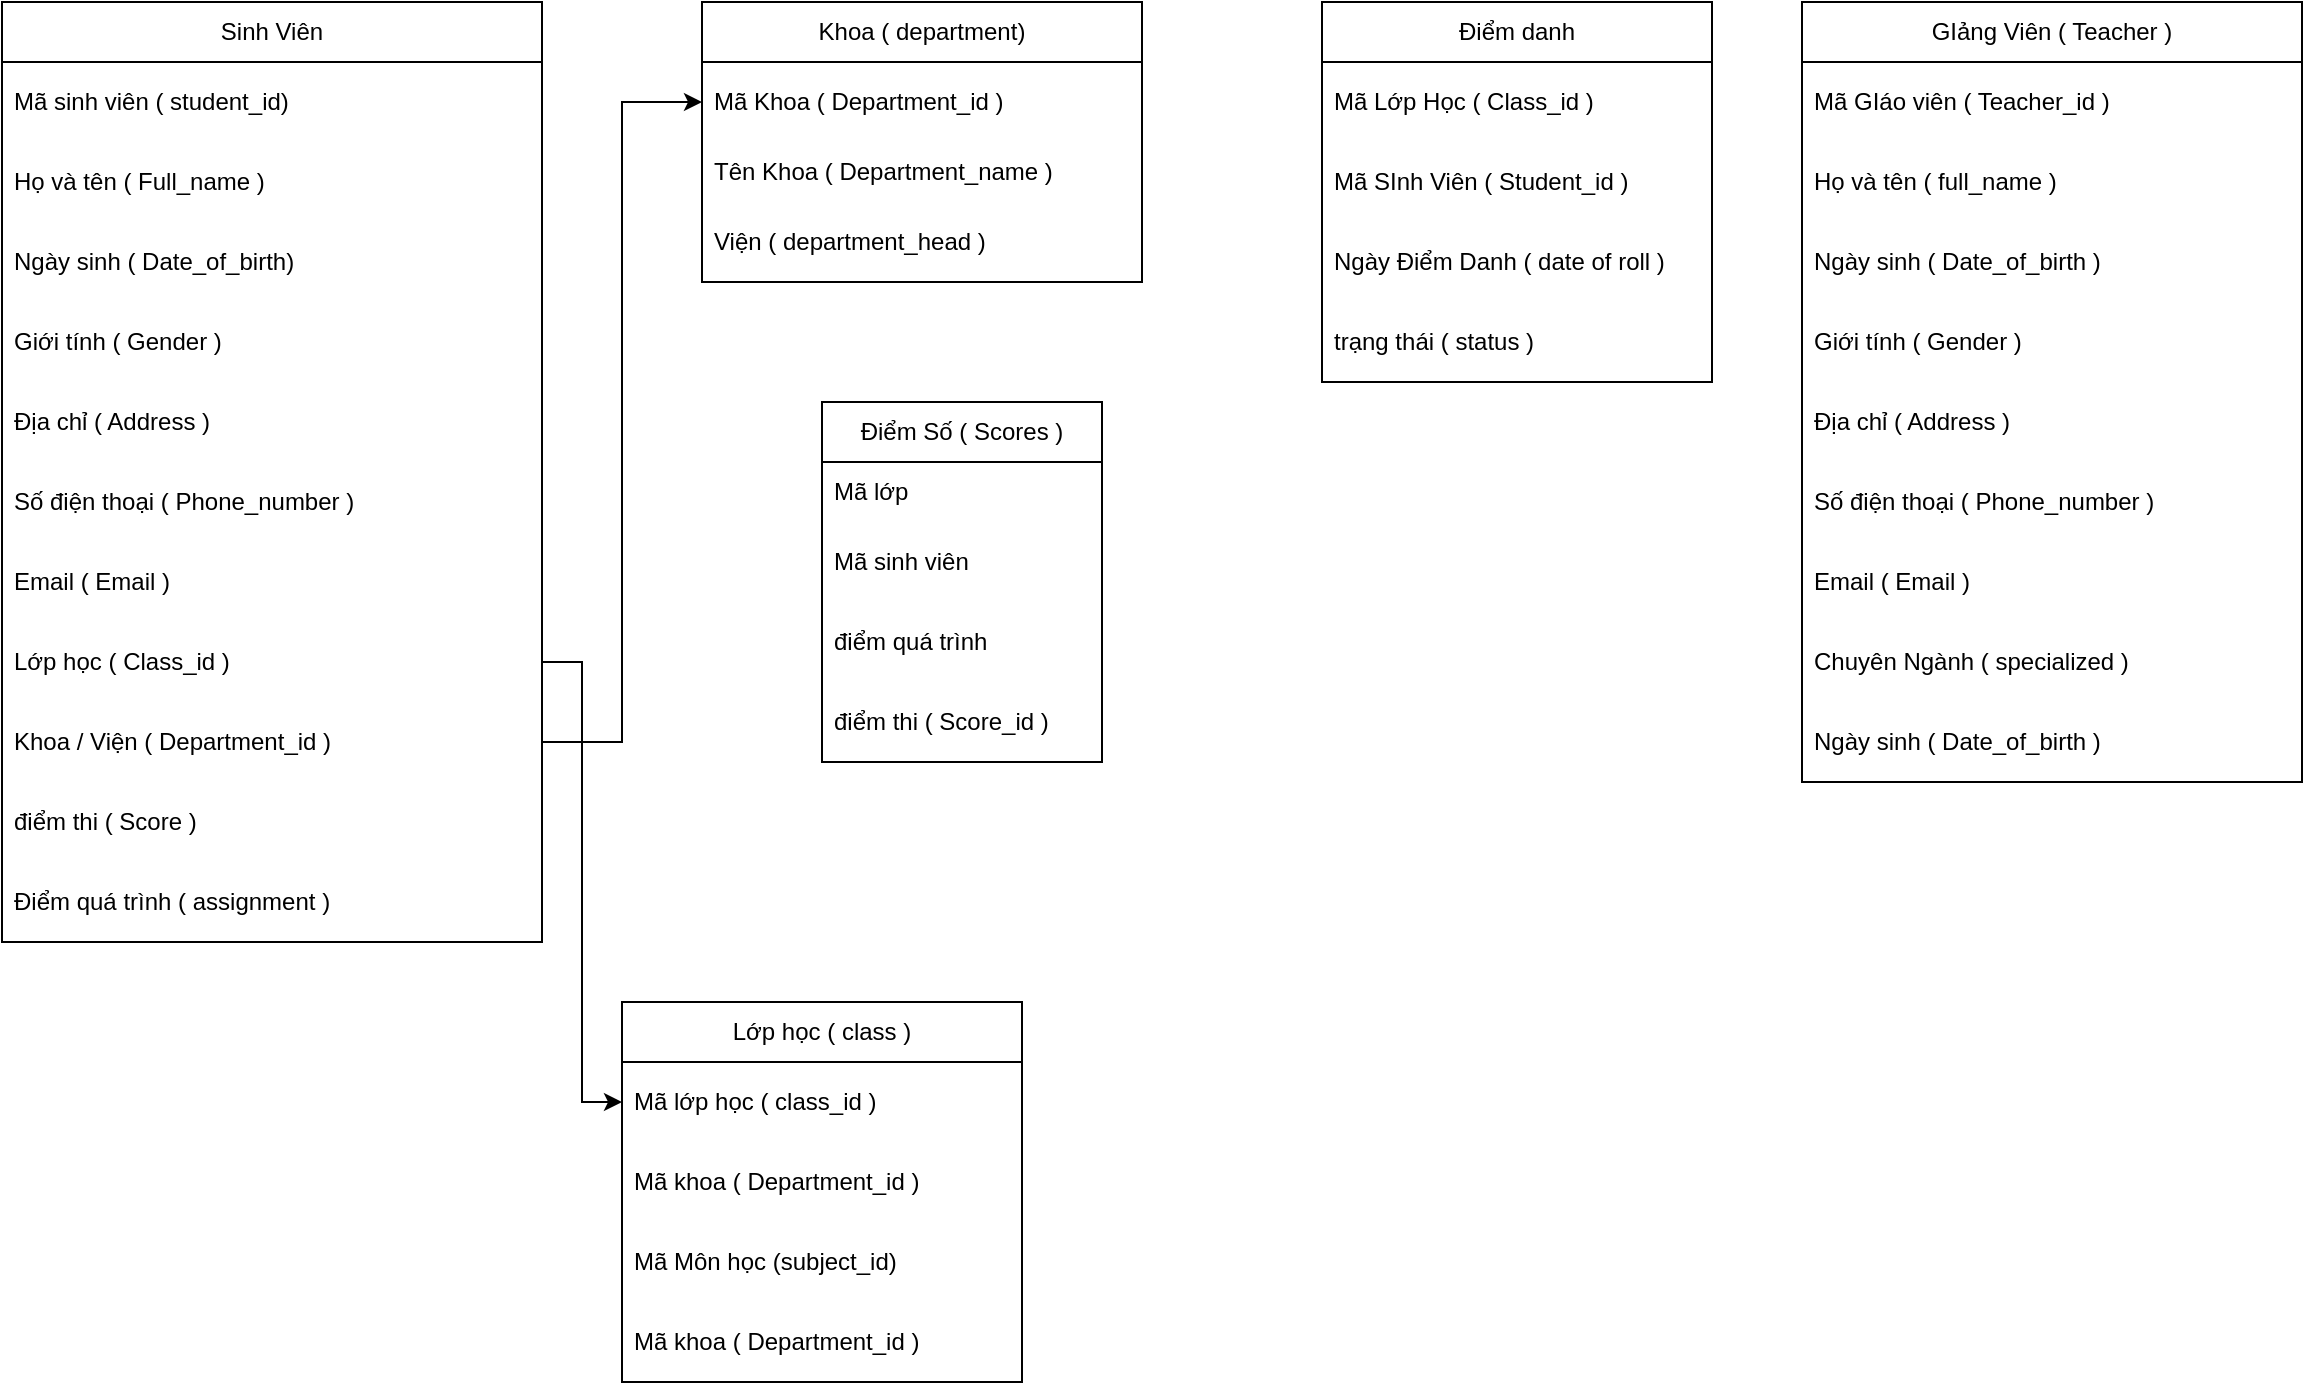 <mxfile version="21.2.1" type="device">
  <diagram name="Page-1" id="xAt6FfXtPxZPQ-AvlnWV">
    <mxGraphModel dx="2524" dy="836" grid="1" gridSize="10" guides="1" tooltips="1" connect="1" arrows="1" fold="1" page="1" pageScale="1" pageWidth="850" pageHeight="1100" math="0" shadow="0">
      <root>
        <mxCell id="0" />
        <mxCell id="1" parent="0" />
        <mxCell id="L78WhT0xk86-5GhMZBYt-18" value="Sinh Viên" style="swimlane;fontStyle=0;childLayout=stackLayout;horizontal=1;startSize=30;horizontalStack=0;resizeParent=1;resizeParentMax=0;resizeLast=0;collapsible=1;marginBottom=0;whiteSpace=wrap;html=1;" parent="1" vertex="1">
          <mxGeometry x="-380" y="50" width="270" height="470" as="geometry">
            <mxRectangle x="70" y="130" width="90" height="30" as="alternateBounds" />
          </mxGeometry>
        </mxCell>
        <mxCell id="L78WhT0xk86-5GhMZBYt-19" value="Mã sinh viên ( student_id)" style="text;strokeColor=none;fillColor=none;align=left;verticalAlign=middle;spacingLeft=4;spacingRight=4;overflow=hidden;points=[[0,0.5],[1,0.5]];portConstraint=eastwest;rotatable=0;whiteSpace=wrap;html=1;" parent="L78WhT0xk86-5GhMZBYt-18" vertex="1">
          <mxGeometry y="30" width="270" height="40" as="geometry" />
        </mxCell>
        <mxCell id="L78WhT0xk86-5GhMZBYt-20" value="Họ và tên ( Full_name )" style="text;strokeColor=none;fillColor=none;align=left;verticalAlign=middle;spacingLeft=4;spacingRight=4;overflow=hidden;points=[[0,0.5],[1,0.5]];portConstraint=eastwest;rotatable=0;whiteSpace=wrap;html=1;" parent="L78WhT0xk86-5GhMZBYt-18" vertex="1">
          <mxGeometry y="70" width="270" height="40" as="geometry" />
        </mxCell>
        <mxCell id="L78WhT0xk86-5GhMZBYt-21" value="Ngày sinh ( Date_of_birth)" style="text;strokeColor=none;fillColor=none;align=left;verticalAlign=middle;spacingLeft=4;spacingRight=4;overflow=hidden;points=[[0,0.5],[1,0.5]];portConstraint=eastwest;rotatable=0;whiteSpace=wrap;html=1;" parent="L78WhT0xk86-5GhMZBYt-18" vertex="1">
          <mxGeometry y="110" width="270" height="40" as="geometry" />
        </mxCell>
        <mxCell id="L78WhT0xk86-5GhMZBYt-80" value="Giới tính ( Gender )" style="text;strokeColor=none;fillColor=none;align=left;verticalAlign=middle;spacingLeft=4;spacingRight=4;overflow=hidden;points=[[0,0.5],[1,0.5]];portConstraint=eastwest;rotatable=0;whiteSpace=wrap;html=1;" parent="L78WhT0xk86-5GhMZBYt-18" vertex="1">
          <mxGeometry y="150" width="270" height="40" as="geometry" />
        </mxCell>
        <mxCell id="L78WhT0xk86-5GhMZBYt-81" value="Địa chỉ ( Address )" style="text;strokeColor=none;fillColor=none;align=left;verticalAlign=middle;spacingLeft=4;spacingRight=4;overflow=hidden;points=[[0,0.5],[1,0.5]];portConstraint=eastwest;rotatable=0;whiteSpace=wrap;html=1;" parent="L78WhT0xk86-5GhMZBYt-18" vertex="1">
          <mxGeometry y="190" width="270" height="40" as="geometry" />
        </mxCell>
        <mxCell id="L78WhT0xk86-5GhMZBYt-82" value="Số điện thoại ( Phone_number )" style="text;strokeColor=none;fillColor=none;align=left;verticalAlign=middle;spacingLeft=4;spacingRight=4;overflow=hidden;points=[[0,0.5],[1,0.5]];portConstraint=eastwest;rotatable=0;whiteSpace=wrap;html=1;" parent="L78WhT0xk86-5GhMZBYt-18" vertex="1">
          <mxGeometry y="230" width="270" height="40" as="geometry" />
        </mxCell>
        <mxCell id="L78WhT0xk86-5GhMZBYt-83" value="Email ( Email )" style="text;strokeColor=none;fillColor=none;align=left;verticalAlign=middle;spacingLeft=4;spacingRight=4;overflow=hidden;points=[[0,0.5],[1,0.5]];portConstraint=eastwest;rotatable=0;whiteSpace=wrap;html=1;" parent="L78WhT0xk86-5GhMZBYt-18" vertex="1">
          <mxGeometry y="270" width="270" height="40" as="geometry" />
        </mxCell>
        <mxCell id="L78WhT0xk86-5GhMZBYt-84" value="Lớp học ( Class_id )&amp;nbsp;" style="text;strokeColor=none;fillColor=none;align=left;verticalAlign=middle;spacingLeft=4;spacingRight=4;overflow=hidden;points=[[0,0.5],[1,0.5]];portConstraint=eastwest;rotatable=0;whiteSpace=wrap;html=1;" parent="L78WhT0xk86-5GhMZBYt-18" vertex="1">
          <mxGeometry y="310" width="270" height="40" as="geometry" />
        </mxCell>
        <mxCell id="L78WhT0xk86-5GhMZBYt-86" value="Khoa / Viện ( Department_id )" style="text;strokeColor=none;fillColor=none;align=left;verticalAlign=middle;spacingLeft=4;spacingRight=4;overflow=hidden;points=[[0,0.5],[1,0.5]];portConstraint=eastwest;rotatable=0;whiteSpace=wrap;html=1;" parent="L78WhT0xk86-5GhMZBYt-18" vertex="1">
          <mxGeometry y="350" width="270" height="40" as="geometry" />
        </mxCell>
        <mxCell id="L78WhT0xk86-5GhMZBYt-85" value="điểm thi ( Score )" style="text;strokeColor=none;fillColor=none;align=left;verticalAlign=middle;spacingLeft=4;spacingRight=4;overflow=hidden;points=[[0,0.5],[1,0.5]];portConstraint=eastwest;rotatable=0;whiteSpace=wrap;html=1;" parent="L78WhT0xk86-5GhMZBYt-18" vertex="1">
          <mxGeometry y="390" width="270" height="40" as="geometry" />
        </mxCell>
        <mxCell id="L78WhT0xk86-5GhMZBYt-88" value="Điểm quá trình ( assignment )" style="text;strokeColor=none;fillColor=none;align=left;verticalAlign=middle;spacingLeft=4;spacingRight=4;overflow=hidden;points=[[0,0.5],[1,0.5]];portConstraint=eastwest;rotatable=0;whiteSpace=wrap;html=1;" parent="L78WhT0xk86-5GhMZBYt-18" vertex="1">
          <mxGeometry y="430" width="270" height="40" as="geometry" />
        </mxCell>
        <mxCell id="L78WhT0xk86-5GhMZBYt-90" value="Khoa ( department)" style="swimlane;fontStyle=0;childLayout=stackLayout;horizontal=1;startSize=30;horizontalStack=0;resizeParent=1;resizeParentMax=0;resizeLast=0;collapsible=1;marginBottom=0;whiteSpace=wrap;html=1;" parent="1" vertex="1">
          <mxGeometry x="-30" y="50" width="220" height="140" as="geometry" />
        </mxCell>
        <mxCell id="L78WhT0xk86-5GhMZBYt-91" value="Mã Khoa ( Department_id )" style="text;strokeColor=none;fillColor=none;align=left;verticalAlign=middle;spacingLeft=4;spacingRight=4;overflow=hidden;points=[[0,0.5],[1,0.5]];portConstraint=eastwest;rotatable=0;whiteSpace=wrap;html=1;" parent="L78WhT0xk86-5GhMZBYt-90" vertex="1">
          <mxGeometry y="30" width="220" height="40" as="geometry" />
        </mxCell>
        <mxCell id="L78WhT0xk86-5GhMZBYt-92" value="Tên Khoa ( Department_name )" style="text;strokeColor=none;fillColor=none;align=left;verticalAlign=middle;spacingLeft=4;spacingRight=4;overflow=hidden;points=[[0,0.5],[1,0.5]];portConstraint=eastwest;rotatable=0;whiteSpace=wrap;html=1;" parent="L78WhT0xk86-5GhMZBYt-90" vertex="1">
          <mxGeometry y="70" width="220" height="30" as="geometry" />
        </mxCell>
        <mxCell id="L78WhT0xk86-5GhMZBYt-93" value="Viện ( department_head )" style="text;strokeColor=none;fillColor=none;align=left;verticalAlign=middle;spacingLeft=4;spacingRight=4;overflow=hidden;points=[[0,0.5],[1,0.5]];portConstraint=eastwest;rotatable=0;whiteSpace=wrap;html=1;" parent="L78WhT0xk86-5GhMZBYt-90" vertex="1">
          <mxGeometry y="100" width="220" height="40" as="geometry" />
        </mxCell>
        <mxCell id="L78WhT0xk86-5GhMZBYt-94" value="GIảng Viên ( Teacher )" style="swimlane;fontStyle=0;childLayout=stackLayout;horizontal=1;startSize=30;horizontalStack=0;resizeParent=1;resizeParentMax=0;resizeLast=0;collapsible=1;marginBottom=0;whiteSpace=wrap;html=1;" parent="1" vertex="1">
          <mxGeometry x="520" y="50" width="250" height="390" as="geometry" />
        </mxCell>
        <mxCell id="L78WhT0xk86-5GhMZBYt-95" value="Mã GIáo viên ( Teacher_id )" style="text;strokeColor=none;fillColor=none;align=left;verticalAlign=middle;spacingLeft=4;spacingRight=4;overflow=hidden;points=[[0,0.5],[1,0.5]];portConstraint=eastwest;rotatable=0;whiteSpace=wrap;html=1;" parent="L78WhT0xk86-5GhMZBYt-94" vertex="1">
          <mxGeometry y="30" width="250" height="40" as="geometry" />
        </mxCell>
        <mxCell id="L78WhT0xk86-5GhMZBYt-96" value="Họ và tên ( full_name )" style="text;strokeColor=none;fillColor=none;align=left;verticalAlign=middle;spacingLeft=4;spacingRight=4;overflow=hidden;points=[[0,0.5],[1,0.5]];portConstraint=eastwest;rotatable=0;whiteSpace=wrap;html=1;" parent="L78WhT0xk86-5GhMZBYt-94" vertex="1">
          <mxGeometry y="70" width="250" height="40" as="geometry" />
        </mxCell>
        <mxCell id="L78WhT0xk86-5GhMZBYt-97" value="Ngày sinh ( Date_of_birth )" style="text;strokeColor=none;fillColor=none;align=left;verticalAlign=middle;spacingLeft=4;spacingRight=4;overflow=hidden;points=[[0,0.5],[1,0.5]];portConstraint=eastwest;rotatable=1;whiteSpace=wrap;html=1;movable=1;resizable=1;deletable=1;editable=1;locked=0;connectable=1;" parent="L78WhT0xk86-5GhMZBYt-94" vertex="1">
          <mxGeometry y="110" width="250" height="40" as="geometry" />
        </mxCell>
        <mxCell id="L78WhT0xk86-5GhMZBYt-98" value="Giới tính ( Gender )" style="text;strokeColor=none;fillColor=none;align=left;verticalAlign=middle;spacingLeft=4;spacingRight=4;overflow=hidden;points=[[0,0.5],[1,0.5]];portConstraint=eastwest;rotatable=0;whiteSpace=wrap;html=1;" parent="L78WhT0xk86-5GhMZBYt-94" vertex="1">
          <mxGeometry y="150" width="250" height="40" as="geometry" />
        </mxCell>
        <mxCell id="L78WhT0xk86-5GhMZBYt-99" value="Địa chỉ ( Address )" style="text;strokeColor=none;fillColor=none;align=left;verticalAlign=middle;spacingLeft=4;spacingRight=4;overflow=hidden;points=[[0,0.5],[1,0.5]];portConstraint=eastwest;rotatable=0;whiteSpace=wrap;html=1;" parent="L78WhT0xk86-5GhMZBYt-94" vertex="1">
          <mxGeometry y="190" width="250" height="40" as="geometry" />
        </mxCell>
        <mxCell id="L78WhT0xk86-5GhMZBYt-100" value="Số điện thoại ( Phone_number )" style="text;strokeColor=none;fillColor=none;align=left;verticalAlign=middle;spacingLeft=4;spacingRight=4;overflow=hidden;points=[[0,0.5],[1,0.5]];portConstraint=eastwest;rotatable=0;whiteSpace=wrap;html=1;" parent="L78WhT0xk86-5GhMZBYt-94" vertex="1">
          <mxGeometry y="230" width="250" height="40" as="geometry" />
        </mxCell>
        <mxCell id="L78WhT0xk86-5GhMZBYt-101" value="Email ( Email )" style="text;strokeColor=none;fillColor=none;align=left;verticalAlign=middle;spacingLeft=4;spacingRight=4;overflow=hidden;points=[[0,0.5],[1,0.5]];portConstraint=eastwest;rotatable=0;whiteSpace=wrap;html=1;" parent="L78WhT0xk86-5GhMZBYt-94" vertex="1">
          <mxGeometry y="270" width="250" height="40" as="geometry" />
        </mxCell>
        <mxCell id="L78WhT0xk86-5GhMZBYt-102" value="Chuyên Ngành (&amp;nbsp;specialized )" style="text;strokeColor=none;fillColor=none;align=left;verticalAlign=middle;spacingLeft=4;spacingRight=4;overflow=hidden;points=[[0,0.5],[1,0.5]];portConstraint=eastwest;rotatable=0;whiteSpace=wrap;html=1;" parent="L78WhT0xk86-5GhMZBYt-94" vertex="1">
          <mxGeometry y="310" width="250" height="40" as="geometry" />
        </mxCell>
        <mxCell id="L78WhT0xk86-5GhMZBYt-103" value="Ngày sinh ( Date_of_birth )" style="text;strokeColor=none;fillColor=none;align=left;verticalAlign=middle;spacingLeft=4;spacingRight=4;overflow=hidden;points=[[0,0.5],[1,0.5]];portConstraint=eastwest;rotatable=1;whiteSpace=wrap;html=1;movable=1;resizable=1;deletable=1;editable=1;locked=0;connectable=1;" parent="L78WhT0xk86-5GhMZBYt-94" vertex="1">
          <mxGeometry y="350" width="250" height="40" as="geometry" />
        </mxCell>
        <mxCell id="L78WhT0xk86-5GhMZBYt-106" value="Lớp học ( class )" style="swimlane;fontStyle=0;childLayout=stackLayout;horizontal=1;startSize=30;horizontalStack=0;resizeParent=1;resizeParentMax=0;resizeLast=0;collapsible=1;marginBottom=0;whiteSpace=wrap;html=1;" parent="1" vertex="1">
          <mxGeometry x="-70" y="550" width="200" height="190" as="geometry" />
        </mxCell>
        <mxCell id="L78WhT0xk86-5GhMZBYt-107" value="Mã lớp học ( class_id )" style="text;strokeColor=none;fillColor=none;align=left;verticalAlign=middle;spacingLeft=4;spacingRight=4;overflow=hidden;points=[[0,0.5],[1,0.5]];portConstraint=eastwest;rotatable=0;whiteSpace=wrap;html=1;" parent="L78WhT0xk86-5GhMZBYt-106" vertex="1">
          <mxGeometry y="30" width="200" height="40" as="geometry" />
        </mxCell>
        <mxCell id="L78WhT0xk86-5GhMZBYt-108" value="Mã khoa ( Department_id )" style="text;strokeColor=none;fillColor=none;align=left;verticalAlign=middle;spacingLeft=4;spacingRight=4;overflow=hidden;points=[[0,0.5],[1,0.5]];portConstraint=eastwest;rotatable=0;whiteSpace=wrap;html=1;" parent="L78WhT0xk86-5GhMZBYt-106" vertex="1">
          <mxGeometry y="70" width="200" height="40" as="geometry" />
        </mxCell>
        <mxCell id="Mbf6DCFH7Rpoj2CffuAW-3" value="Mã Môn học (subject_id)" style="text;strokeColor=none;fillColor=none;align=left;verticalAlign=middle;spacingLeft=4;spacingRight=4;overflow=hidden;points=[[0,0.5],[1,0.5]];portConstraint=eastwest;rotatable=0;whiteSpace=wrap;html=1;" vertex="1" parent="L78WhT0xk86-5GhMZBYt-106">
          <mxGeometry y="110" width="200" height="40" as="geometry" />
        </mxCell>
        <mxCell id="Mbf6DCFH7Rpoj2CffuAW-4" value="Mã khoa ( Department_id )" style="text;strokeColor=none;fillColor=none;align=left;verticalAlign=middle;spacingLeft=4;spacingRight=4;overflow=hidden;points=[[0,0.5],[1,0.5]];portConstraint=eastwest;rotatable=0;whiteSpace=wrap;html=1;" vertex="1" parent="L78WhT0xk86-5GhMZBYt-106">
          <mxGeometry y="150" width="200" height="40" as="geometry" />
        </mxCell>
        <mxCell id="L78WhT0xk86-5GhMZBYt-110" value="Điểm danh" style="swimlane;fontStyle=0;childLayout=stackLayout;horizontal=1;startSize=30;horizontalStack=0;resizeParent=1;resizeParentMax=0;resizeLast=0;collapsible=1;marginBottom=0;whiteSpace=wrap;html=1;" parent="1" vertex="1">
          <mxGeometry x="280" y="50" width="195" height="190" as="geometry" />
        </mxCell>
        <mxCell id="L78WhT0xk86-5GhMZBYt-111" value="Mã Lớp Học ( Class_id )" style="text;strokeColor=none;fillColor=none;align=left;verticalAlign=middle;spacingLeft=4;spacingRight=4;overflow=hidden;points=[[0,0.5],[1,0.5]];portConstraint=eastwest;rotatable=0;whiteSpace=wrap;html=1;" parent="L78WhT0xk86-5GhMZBYt-110" vertex="1">
          <mxGeometry y="30" width="195" height="40" as="geometry" />
        </mxCell>
        <mxCell id="L78WhT0xk86-5GhMZBYt-113" value="Mã SInh Viên ( Student_id )" style="text;strokeColor=none;fillColor=none;align=left;verticalAlign=middle;spacingLeft=4;spacingRight=4;overflow=hidden;points=[[0,0.5],[1,0.5]];portConstraint=eastwest;rotatable=0;whiteSpace=wrap;html=1;" parent="L78WhT0xk86-5GhMZBYt-110" vertex="1">
          <mxGeometry y="70" width="195" height="40" as="geometry" />
        </mxCell>
        <mxCell id="L78WhT0xk86-5GhMZBYt-118" value="Ngày Điểm Danh ( date of roll )" style="text;strokeColor=none;fillColor=none;align=left;verticalAlign=middle;spacingLeft=4;spacingRight=4;overflow=hidden;points=[[0,0.5],[1,0.5]];portConstraint=eastwest;rotatable=0;whiteSpace=wrap;html=1;" parent="L78WhT0xk86-5GhMZBYt-110" vertex="1">
          <mxGeometry y="110" width="195" height="40" as="geometry" />
        </mxCell>
        <mxCell id="L78WhT0xk86-5GhMZBYt-119" value="trạng thái ( status )" style="text;strokeColor=none;fillColor=none;align=left;verticalAlign=middle;spacingLeft=4;spacingRight=4;overflow=hidden;points=[[0,0.5],[1,0.5]];portConstraint=eastwest;rotatable=0;whiteSpace=wrap;html=1;" parent="L78WhT0xk86-5GhMZBYt-110" vertex="1">
          <mxGeometry y="150" width="195" height="40" as="geometry" />
        </mxCell>
        <mxCell id="L78WhT0xk86-5GhMZBYt-114" value="Điểm Số ( Scores )" style="swimlane;fontStyle=0;childLayout=stackLayout;horizontal=1;startSize=30;horizontalStack=0;resizeParent=1;resizeParentMax=0;resizeLast=0;collapsible=1;marginBottom=0;whiteSpace=wrap;html=1;" parent="1" vertex="1">
          <mxGeometry x="30" y="250" width="140" height="180" as="geometry" />
        </mxCell>
        <mxCell id="L78WhT0xk86-5GhMZBYt-116" value="Mã lớp" style="text;strokeColor=none;fillColor=none;align=left;verticalAlign=middle;spacingLeft=4;spacingRight=4;overflow=hidden;points=[[0,0.5],[1,0.5]];portConstraint=eastwest;rotatable=0;whiteSpace=wrap;html=1;" parent="L78WhT0xk86-5GhMZBYt-114" vertex="1">
          <mxGeometry y="30" width="140" height="30" as="geometry" />
        </mxCell>
        <mxCell id="L78WhT0xk86-5GhMZBYt-115" value="Mã sinh viên&amp;nbsp;" style="text;strokeColor=none;fillColor=none;align=left;verticalAlign=middle;spacingLeft=4;spacingRight=4;overflow=hidden;points=[[0,0.5],[1,0.5]];portConstraint=eastwest;rotatable=0;whiteSpace=wrap;html=1;" parent="L78WhT0xk86-5GhMZBYt-114" vertex="1">
          <mxGeometry y="60" width="140" height="40" as="geometry" />
        </mxCell>
        <mxCell id="L78WhT0xk86-5GhMZBYt-117" value="điểm quá trình&amp;nbsp;" style="text;strokeColor=none;fillColor=none;align=left;verticalAlign=middle;spacingLeft=4;spacingRight=4;overflow=hidden;points=[[0,0.5],[1,0.5]];portConstraint=eastwest;rotatable=0;whiteSpace=wrap;html=1;" parent="L78WhT0xk86-5GhMZBYt-114" vertex="1">
          <mxGeometry y="100" width="140" height="40" as="geometry" />
        </mxCell>
        <mxCell id="Mbf6DCFH7Rpoj2CffuAW-2" value="điểm thi ( Score_id )" style="text;strokeColor=none;fillColor=none;align=left;verticalAlign=middle;spacingLeft=4;spacingRight=4;overflow=hidden;points=[[0,0.5],[1,0.5]];portConstraint=eastwest;rotatable=0;whiteSpace=wrap;html=1;" vertex="1" parent="L78WhT0xk86-5GhMZBYt-114">
          <mxGeometry y="140" width="140" height="40" as="geometry" />
        </mxCell>
        <mxCell id="Mbf6DCFH7Rpoj2CffuAW-11" style="edgeStyle=orthogonalEdgeStyle;rounded=0;orthogonalLoop=1;jettySize=auto;html=1;" edge="1" parent="1" source="L78WhT0xk86-5GhMZBYt-86" target="L78WhT0xk86-5GhMZBYt-91">
          <mxGeometry relative="1" as="geometry" />
        </mxCell>
        <mxCell id="Mbf6DCFH7Rpoj2CffuAW-12" style="edgeStyle=orthogonalEdgeStyle;rounded=0;orthogonalLoop=1;jettySize=auto;html=1;entryX=0;entryY=0.5;entryDx=0;entryDy=0;" edge="1" parent="1" source="L78WhT0xk86-5GhMZBYt-84" target="L78WhT0xk86-5GhMZBYt-107">
          <mxGeometry relative="1" as="geometry" />
        </mxCell>
      </root>
    </mxGraphModel>
  </diagram>
</mxfile>
